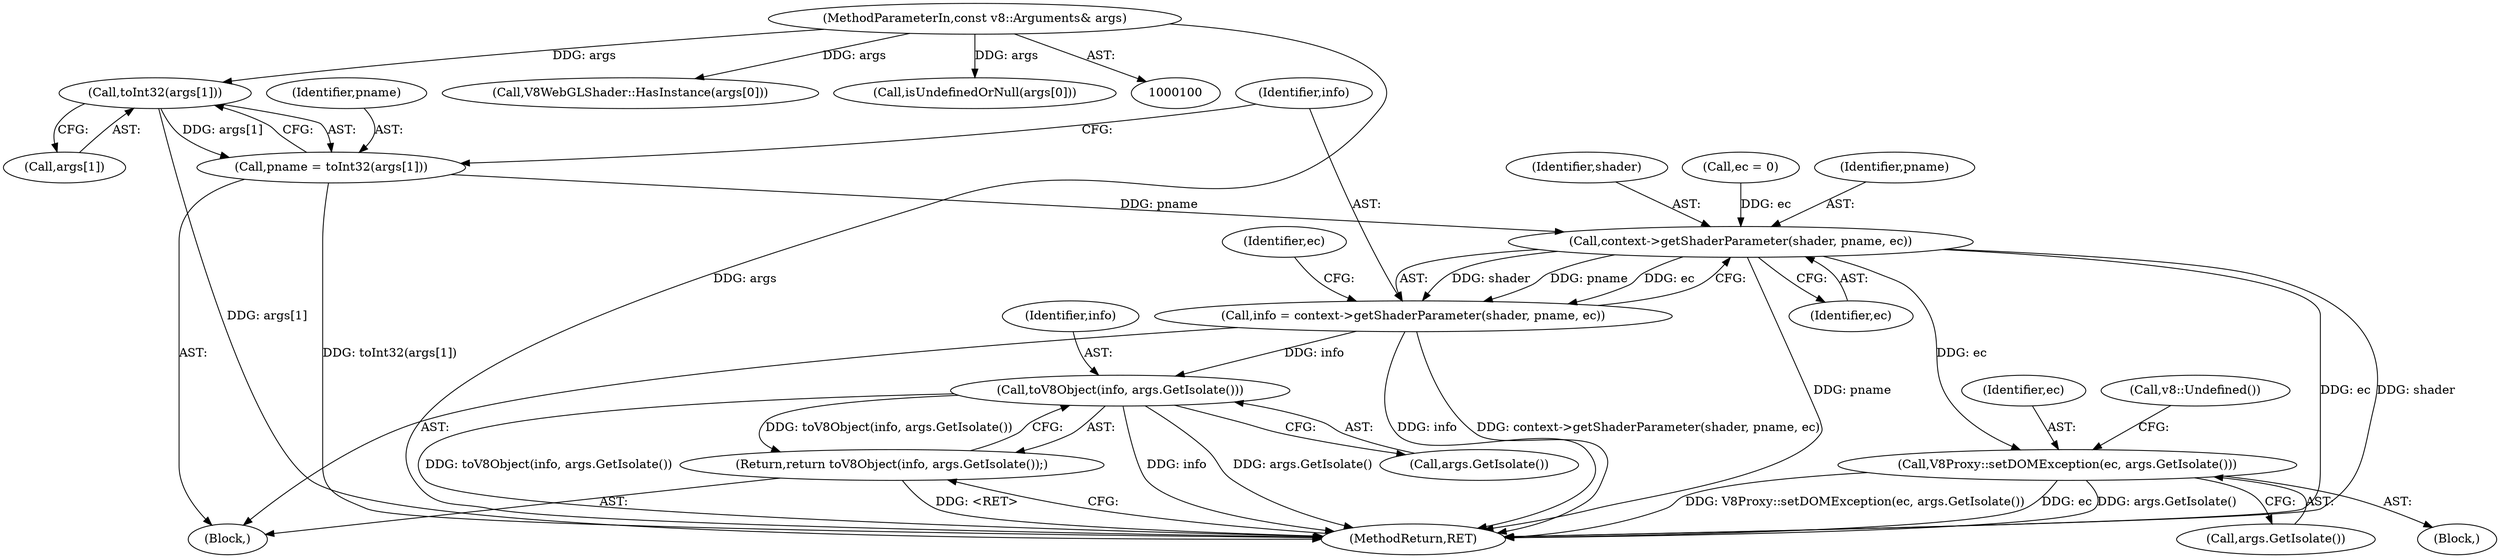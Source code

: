 digraph "0_Chrome_e9372a1bfd3588a80fcf49aa07321f0971dd6091_60@array" {
"1000145" [label="(Call,toInt32(args[1]))"];
"1000101" [label="(MethodParameterIn,const v8::Arguments& args)"];
"1000143" [label="(Call,pname = toInt32(args[1]))"];
"1000152" [label="(Call,context->getShaderParameter(shader, pname, ec))"];
"1000150" [label="(Call,info = context->getShaderParameter(shader, pname, ec))"];
"1000165" [label="(Call,toV8Object(info, args.GetIsolate()))"];
"1000164" [label="(Return,return toV8Object(info, args.GetIsolate());)"];
"1000159" [label="(Call,V8Proxy::setDOMException(ec, args.GetIsolate()))"];
"1000160" [label="(Identifier,ec)"];
"1000153" [label="(Identifier,shader)"];
"1000157" [label="(Identifier,ec)"];
"1000151" [label="(Identifier,info)"];
"1000158" [label="(Block,)"];
"1000113" [label="(Call,ec = 0)"];
"1000145" [label="(Call,toInt32(args[1]))"];
"1000146" [label="(Call,args[1])"];
"1000168" [label="(MethodReturn,RET)"];
"1000164" [label="(Return,return toV8Object(info, args.GetIsolate());)"];
"1000101" [label="(MethodParameterIn,const v8::Arguments& args)"];
"1000161" [label="(Call,args.GetIsolate())"];
"1000150" [label="(Call,info = context->getShaderParameter(shader, pname, ec))"];
"1000102" [label="(Block,)"];
"1000133" [label="(Call,V8WebGLShader::HasInstance(args[0]))"];
"1000144" [label="(Identifier,pname)"];
"1000159" [label="(Call,V8Proxy::setDOMException(ec, args.GetIsolate()))"];
"1000163" [label="(Call,v8::Undefined())"];
"1000154" [label="(Identifier,pname)"];
"1000155" [label="(Identifier,ec)"];
"1000152" [label="(Call,context->getShaderParameter(shader, pname, ec))"];
"1000166" [label="(Identifier,info)"];
"1000165" [label="(Call,toV8Object(info, args.GetIsolate()))"];
"1000143" [label="(Call,pname = toInt32(args[1]))"];
"1000128" [label="(Call,isUndefinedOrNull(args[0]))"];
"1000167" [label="(Call,args.GetIsolate())"];
"1000145" -> "1000143"  [label="AST: "];
"1000145" -> "1000146"  [label="CFG: "];
"1000146" -> "1000145"  [label="AST: "];
"1000143" -> "1000145"  [label="CFG: "];
"1000145" -> "1000168"  [label="DDG: args[1]"];
"1000145" -> "1000143"  [label="DDG: args[1]"];
"1000101" -> "1000145"  [label="DDG: args"];
"1000101" -> "1000100"  [label="AST: "];
"1000101" -> "1000168"  [label="DDG: args"];
"1000101" -> "1000128"  [label="DDG: args"];
"1000101" -> "1000133"  [label="DDG: args"];
"1000143" -> "1000102"  [label="AST: "];
"1000144" -> "1000143"  [label="AST: "];
"1000151" -> "1000143"  [label="CFG: "];
"1000143" -> "1000168"  [label="DDG: toInt32(args[1])"];
"1000143" -> "1000152"  [label="DDG: pname"];
"1000152" -> "1000150"  [label="AST: "];
"1000152" -> "1000155"  [label="CFG: "];
"1000153" -> "1000152"  [label="AST: "];
"1000154" -> "1000152"  [label="AST: "];
"1000155" -> "1000152"  [label="AST: "];
"1000150" -> "1000152"  [label="CFG: "];
"1000152" -> "1000168"  [label="DDG: pname"];
"1000152" -> "1000168"  [label="DDG: ec"];
"1000152" -> "1000168"  [label="DDG: shader"];
"1000152" -> "1000150"  [label="DDG: shader"];
"1000152" -> "1000150"  [label="DDG: pname"];
"1000152" -> "1000150"  [label="DDG: ec"];
"1000113" -> "1000152"  [label="DDG: ec"];
"1000152" -> "1000159"  [label="DDG: ec"];
"1000150" -> "1000102"  [label="AST: "];
"1000151" -> "1000150"  [label="AST: "];
"1000157" -> "1000150"  [label="CFG: "];
"1000150" -> "1000168"  [label="DDG: info"];
"1000150" -> "1000168"  [label="DDG: context->getShaderParameter(shader, pname, ec)"];
"1000150" -> "1000165"  [label="DDG: info"];
"1000165" -> "1000164"  [label="AST: "];
"1000165" -> "1000167"  [label="CFG: "];
"1000166" -> "1000165"  [label="AST: "];
"1000167" -> "1000165"  [label="AST: "];
"1000164" -> "1000165"  [label="CFG: "];
"1000165" -> "1000168"  [label="DDG: info"];
"1000165" -> "1000168"  [label="DDG: args.GetIsolate()"];
"1000165" -> "1000168"  [label="DDG: toV8Object(info, args.GetIsolate())"];
"1000165" -> "1000164"  [label="DDG: toV8Object(info, args.GetIsolate())"];
"1000164" -> "1000102"  [label="AST: "];
"1000168" -> "1000164"  [label="CFG: "];
"1000164" -> "1000168"  [label="DDG: <RET>"];
"1000159" -> "1000158"  [label="AST: "];
"1000159" -> "1000161"  [label="CFG: "];
"1000160" -> "1000159"  [label="AST: "];
"1000161" -> "1000159"  [label="AST: "];
"1000163" -> "1000159"  [label="CFG: "];
"1000159" -> "1000168"  [label="DDG: V8Proxy::setDOMException(ec, args.GetIsolate())"];
"1000159" -> "1000168"  [label="DDG: ec"];
"1000159" -> "1000168"  [label="DDG: args.GetIsolate()"];
}
